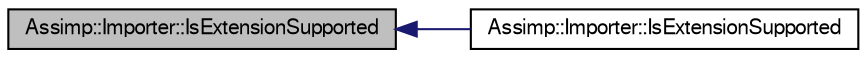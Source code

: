 digraph G
{
  bgcolor="transparent";
  edge [fontname="FreeSans",fontsize=10,labelfontname="FreeSans",labelfontsize=10];
  node [fontname="FreeSans",fontsize=10,shape=record];
  rankdir=LR;
  Node1 [label="Assimp::Importer::IsExtensionSupported",height=0.2,width=0.4,color="black", fillcolor="grey75", style="filled" fontcolor="black"];
  Node1 -> Node2 [dir=back,color="midnightblue",fontsize=10,style="solid"];
  Node2 [label="Assimp::Importer::IsExtensionSupported",height=0.2,width=0.4,color="black",URL="$class_assimp_1_1_importer.html#5b01905366f5bf8d1f89d51f755bf7d2",tooltip="Returns whether a given file extension is supported by ASSIMP."];
}
